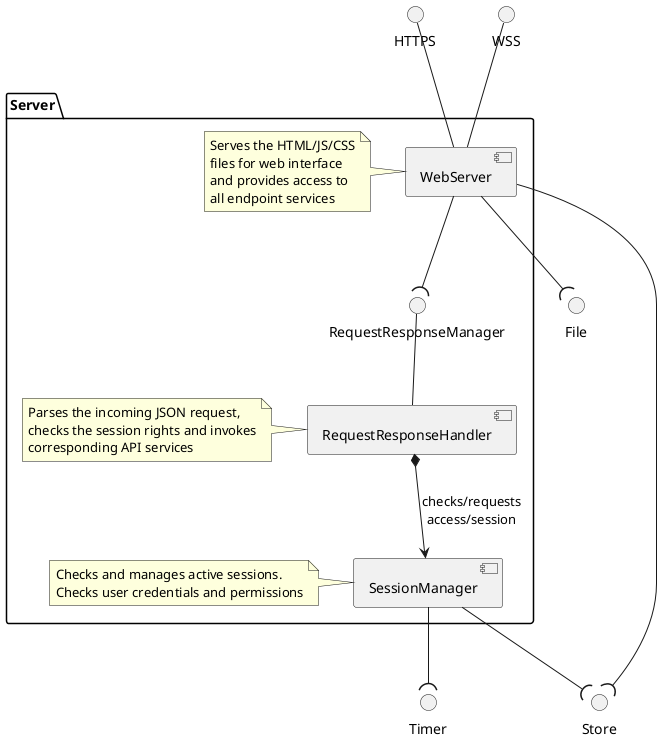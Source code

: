 @startuml
interface "WSS" as WSS
interface "HTTPS" as HTTPS

interface "File" as File
interface "Store" as Store
interface "Timer" as Timer

package Server {
    component "WebServer" as webserver

    note left of webserver : Serves the HTML/JS/CSS\nfiles for web interface\nand provides access to\nall endpoint services

    webserver -up- WSS
    webserver -up- HTTPS

    webserver -down-(File
    webserver -down-(Store

    component "SessionManager" as sessionsmgmt
    component "RequestResponseHandler" as requesthandler

    note left of sessionsmgmt : Checks and manages active sessions.\nChecks user credentials and permissions
    note left of requesthandler : Parses the incoming JSON request,\nchecks the session rights and invokes\ncorresponding API services

    interface "RequestResponseManager" as Request
    requesthandler -up- Request

    requesthandler *--> sessionsmgmt : checks/requests\naccess/session

    webserver -down-(Request
    sessionsmgmt -down-(Store
    sessionsmgmt -down-(Timer
}
@enduml
